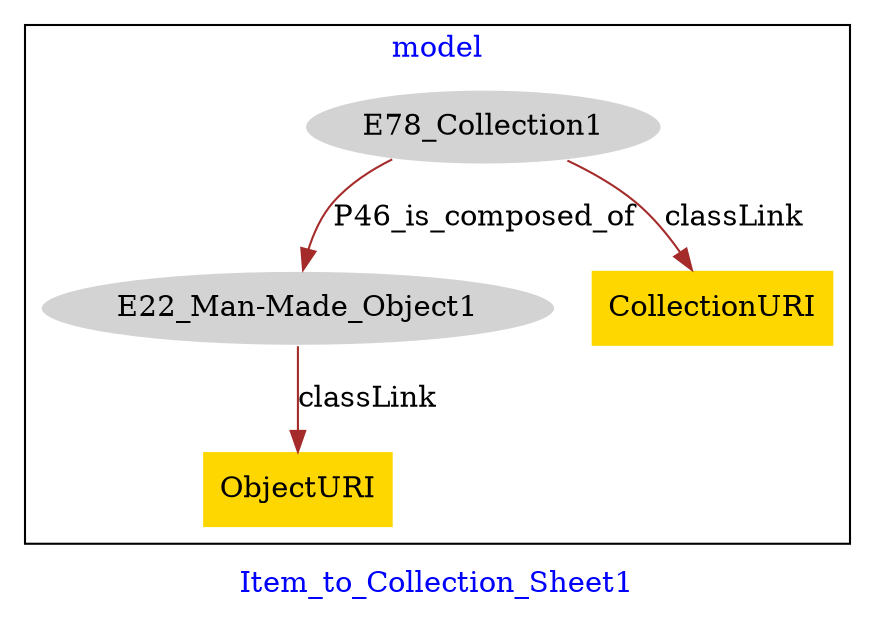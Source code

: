 digraph n0 {
fontcolor="blue"
remincross="true"
label="Item_to_Collection_Sheet1"
subgraph cluster {
label="model"
n2[style="filled",color="white",fillcolor="lightgray",label="E78_Collection1"];
n3[style="filled",color="white",fillcolor="lightgray",label="E22_Man-Made_Object1"];
n4[shape="plaintext",style="filled",fillcolor="gold",label="CollectionURI"];
n5[shape="plaintext",style="filled",fillcolor="gold",label="ObjectURI"];
}
n2 -> n3[color="brown",fontcolor="black",label="P46_is_composed_of"]
n2 -> n4[color="brown",fontcolor="black",label="classLink"]
n3 -> n5[color="brown",fontcolor="black",label="classLink"]
}
